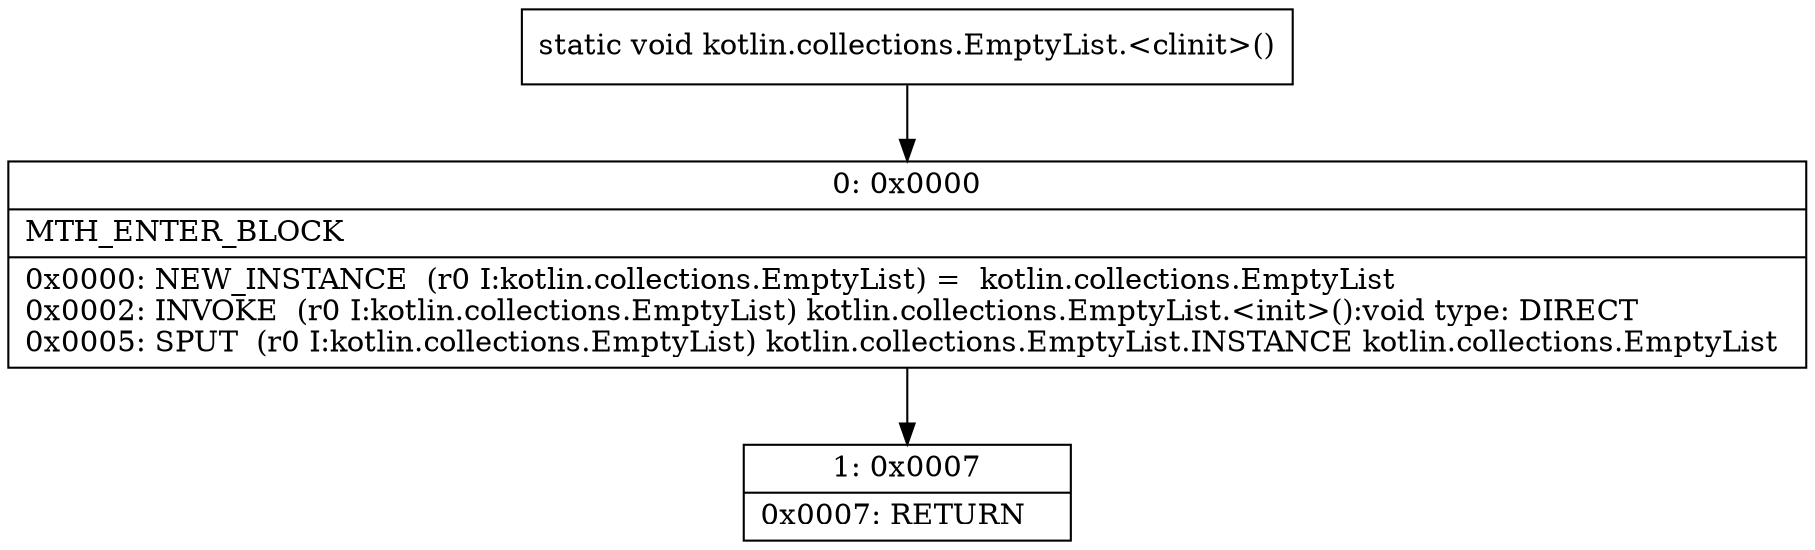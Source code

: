 digraph "CFG forkotlin.collections.EmptyList.\<clinit\>()V" {
Node_0 [shape=record,label="{0\:\ 0x0000|MTH_ENTER_BLOCK\l|0x0000: NEW_INSTANCE  (r0 I:kotlin.collections.EmptyList) =  kotlin.collections.EmptyList \l0x0002: INVOKE  (r0 I:kotlin.collections.EmptyList) kotlin.collections.EmptyList.\<init\>():void type: DIRECT \l0x0005: SPUT  (r0 I:kotlin.collections.EmptyList) kotlin.collections.EmptyList.INSTANCE kotlin.collections.EmptyList \l}"];
Node_1 [shape=record,label="{1\:\ 0x0007|0x0007: RETURN   \l}"];
MethodNode[shape=record,label="{static void kotlin.collections.EmptyList.\<clinit\>() }"];
MethodNode -> Node_0;
Node_0 -> Node_1;
}


